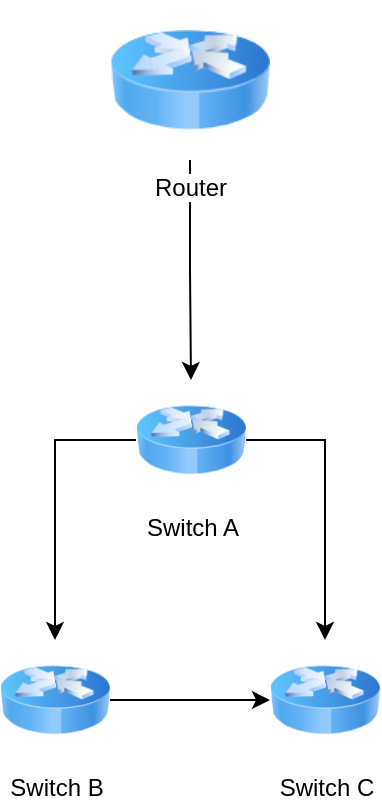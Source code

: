 <mxfile version="19.0.3" type="device"><diagram id="u801NZkXiC9u1gVwuPIg" name="Page-1"><mxGraphModel dx="598" dy="865" grid="1" gridSize="10" guides="1" tooltips="1" connect="1" arrows="1" fold="1" page="1" pageScale="1" pageWidth="850" pageHeight="1100" math="0" shadow="0"><root><mxCell id="0"/><mxCell id="1" parent="0"/><mxCell id="Ib4DbRhOjE2z3YCNU8B4-4" style="edgeStyle=orthogonalEdgeStyle;rounded=0;orthogonalLoop=1;jettySize=auto;html=1;" parent="1" source="Ib4DbRhOjE2z3YCNU8B4-1" target="Ib4DbRhOjE2z3YCNU8B4-3" edge="1"><mxGeometry relative="1" as="geometry"/></mxCell><mxCell id="Ib4DbRhOjE2z3YCNU8B4-1" value="Router" style="image;html=1;image=img/lib/clip_art/networking/Router_Icon_128x128.png" parent="1" vertex="1"><mxGeometry x="385" y="100" width="80" height="80" as="geometry"/></mxCell><mxCell id="Ib4DbRhOjE2z3YCNU8B4-7" style="edgeStyle=orthogonalEdgeStyle;rounded=0;orthogonalLoop=1;jettySize=auto;html=1;" parent="1" source="Ib4DbRhOjE2z3YCNU8B4-3" target="Ib4DbRhOjE2z3YCNU8B4-5" edge="1"><mxGeometry relative="1" as="geometry"/></mxCell><mxCell id="Ib4DbRhOjE2z3YCNU8B4-8" style="edgeStyle=orthogonalEdgeStyle;rounded=0;orthogonalLoop=1;jettySize=auto;html=1;" parent="1" source="Ib4DbRhOjE2z3YCNU8B4-3" target="Ib4DbRhOjE2z3YCNU8B4-6" edge="1"><mxGeometry relative="1" as="geometry"/></mxCell><mxCell id="Ib4DbRhOjE2z3YCNU8B4-3" value="Switch A" style="image;html=1;image=img/lib/clip_art/networking/Router_Icon_128x128.png" parent="1" vertex="1"><mxGeometry x="398" y="290" width="55" height="60" as="geometry"/></mxCell><mxCell id="Ib4DbRhOjE2z3YCNU8B4-9" style="edgeStyle=orthogonalEdgeStyle;rounded=0;orthogonalLoop=1;jettySize=auto;html=1;entryX=0;entryY=0.5;entryDx=0;entryDy=0;" parent="1" source="Ib4DbRhOjE2z3YCNU8B4-5" target="Ib4DbRhOjE2z3YCNU8B4-6" edge="1"><mxGeometry relative="1" as="geometry"/></mxCell><mxCell id="Ib4DbRhOjE2z3YCNU8B4-5" value="Switch B" style="image;html=1;image=img/lib/clip_art/networking/Router_Icon_128x128.png" parent="1" vertex="1"><mxGeometry x="330" y="420" width="55" height="60" as="geometry"/></mxCell><mxCell id="Ib4DbRhOjE2z3YCNU8B4-6" value="Switch C" style="image;html=1;image=img/lib/clip_art/networking/Router_Icon_128x128.png" parent="1" vertex="1"><mxGeometry x="465" y="420" width="55" height="60" as="geometry"/></mxCell></root></mxGraphModel></diagram></mxfile>